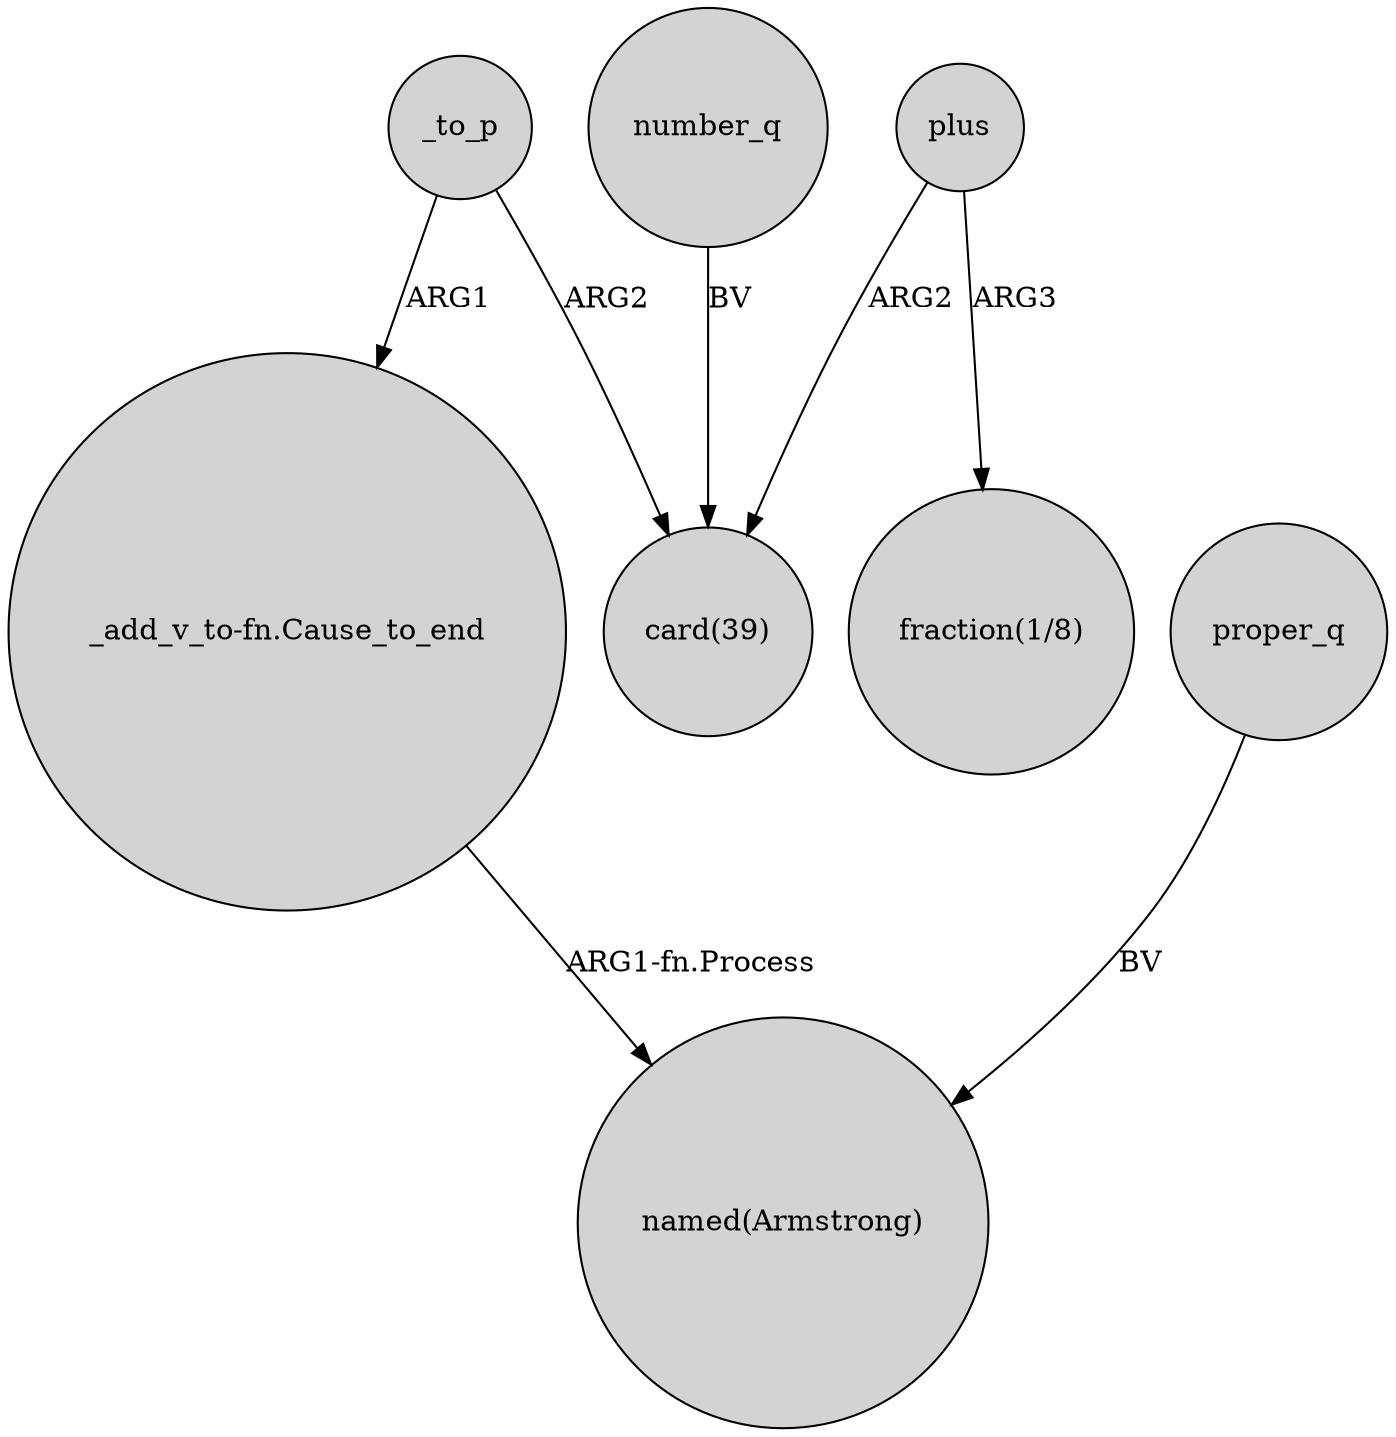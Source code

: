 digraph {
	node [shape=circle style=filled]
	_to_p -> "card(39)" [label=ARG2]
	plus -> "card(39)" [label=ARG2]
	_to_p -> "_add_v_to-fn.Cause_to_end" [label=ARG1]
	"_add_v_to-fn.Cause_to_end" -> "named(Armstrong)" [label="ARG1-fn.Process"]
	proper_q -> "named(Armstrong)" [label=BV]
	number_q -> "card(39)" [label=BV]
	plus -> "fraction(1/8)" [label=ARG3]
}
